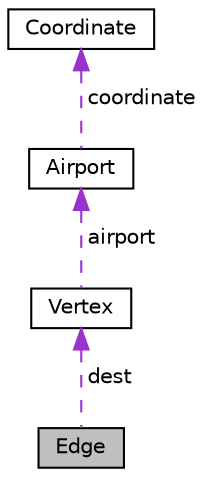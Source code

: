 digraph "Edge"
{
 // LATEX_PDF_SIZE
  edge [fontname="Helvetica",fontsize="10",labelfontname="Helvetica",labelfontsize="10"];
  node [fontname="Helvetica",fontsize="10",shape=record];
  Node1 [label="Edge",height=0.2,width=0.4,color="black", fillcolor="grey75", style="filled", fontcolor="black",tooltip="Class representing an edge in a graph, associated with a destination vertex and airlines."];
  Node2 -> Node1 [dir="back",color="darkorchid3",fontsize="10",style="dashed",label=" dest" ,fontname="Helvetica"];
  Node2 [label="Vertex",height=0.2,width=0.4,color="black", fillcolor="white", style="filled",URL="$class_vertex.html",tooltip="Represents a vertex in the graph, corresponding to an airport."];
  Node3 -> Node2 [dir="back",color="darkorchid3",fontsize="10",style="dashed",label=" airport" ,fontname="Helvetica"];
  Node3 [label="Airport",height=0.2,width=0.4,color="black", fillcolor="white", style="filled",URL="$class_airport.html",tooltip="Class representing an airport entity in the flight management system."];
  Node4 -> Node3 [dir="back",color="darkorchid3",fontsize="10",style="dashed",label=" coordinate" ,fontname="Helvetica"];
  Node4 [label="Coordinate",height=0.2,width=0.4,color="black", fillcolor="white", style="filled",URL="$class_coordinate.html",tooltip="Class representing geographical coordinates in the flight management system."];
}
